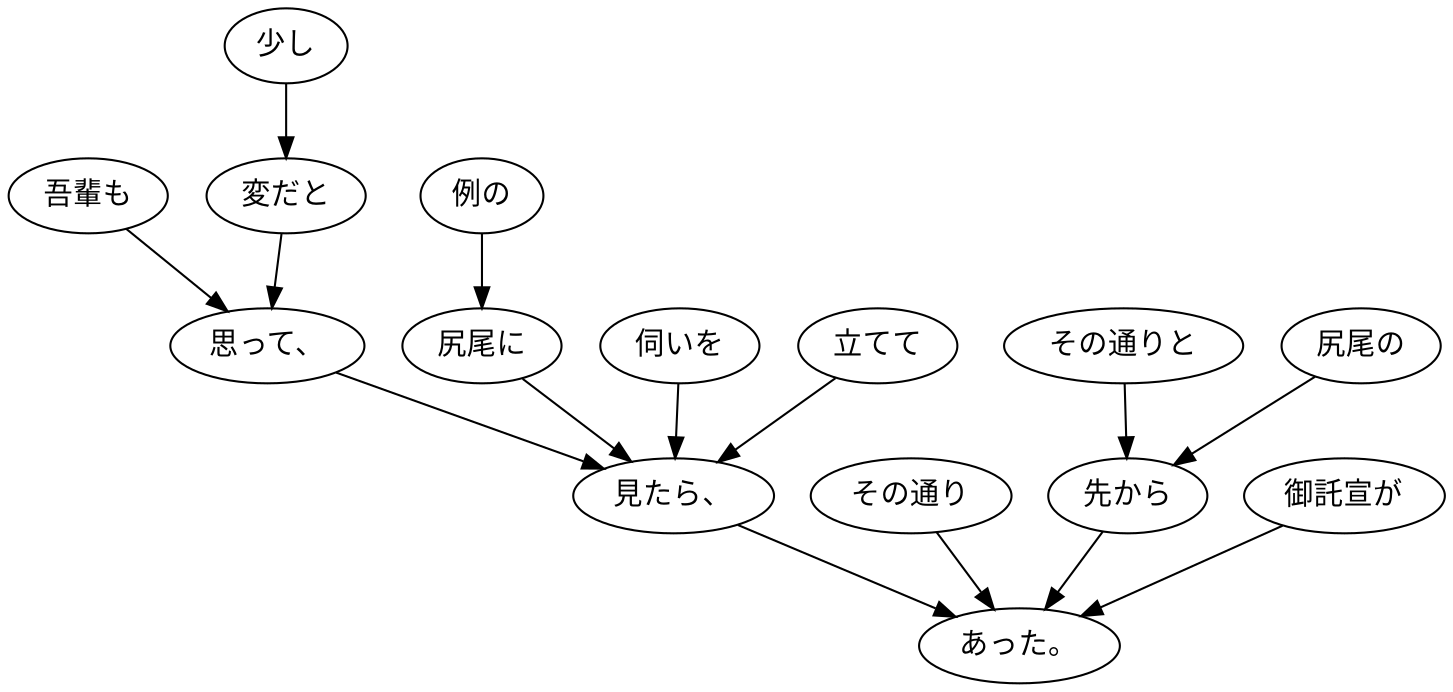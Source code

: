 digraph graph1926 {
	node0 [label="吾輩も"];
	node1 [label="少し"];
	node2 [label="変だと"];
	node3 [label="思って、"];
	node4 [label="例の"];
	node5 [label="尻尾に"];
	node6 [label="伺いを"];
	node7 [label="立てて"];
	node8 [label="見たら、"];
	node9 [label="その通り"];
	node10 [label="その通りと"];
	node11 [label="尻尾の"];
	node12 [label="先から"];
	node13 [label="御託宣が"];
	node14 [label="あった。"];
	node0 -> node3;
	node1 -> node2;
	node2 -> node3;
	node3 -> node8;
	node4 -> node5;
	node5 -> node8;
	node6 -> node8;
	node7 -> node8;
	node8 -> node14;
	node9 -> node14;
	node10 -> node12;
	node11 -> node12;
	node12 -> node14;
	node13 -> node14;
}
